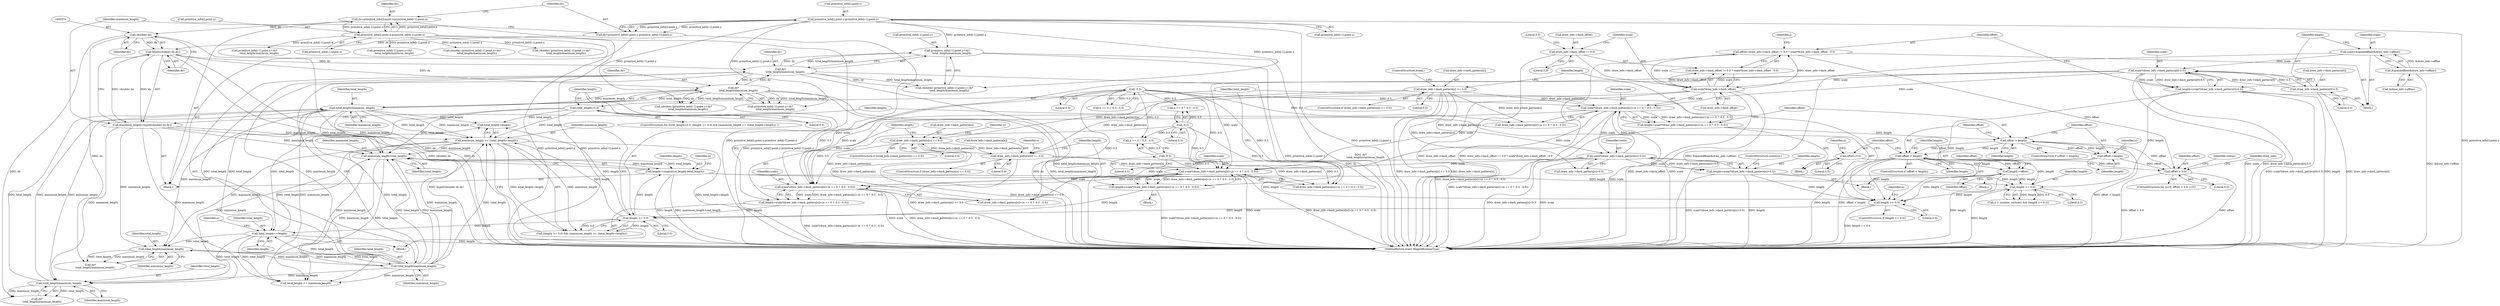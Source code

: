 digraph "0_ImageMagick_726812fa2fa7ce16bcf58f6e115f65427a1c0950_0@pointer" {
"1000553" [label="(Call,primitive_info[i-1].point.y+dy*\n            total_length/maximum_length)"];
"1000353" [label="(Call,primitive_info[i].point.y-primitive_info[i-1].point.y)"];
"1000563" [label="(Call,dy*\n            total_length/maximum_length)"];
"1000372" [label="(Call,hypot((double) dx,dy))"];
"1000373" [label="(Call,(double) dx)"];
"1000332" [label="(Call,dx=primitive_info[i].point.x-primitive_info[i-1].point.x)"];
"1000334" [label="(Call,primitive_info[i].point.x-primitive_info[i-1].point.x)"];
"1000351" [label="(Call,dy=primitive_info[i].point.y-primitive_info[i-1].point.y)"];
"1000488" [label="(Call,dy*\n            total_length/maximum_length)"];
"1000490" [label="(Call,total_length/maximum_length)"];
"1000465" [label="(Call,total_length/maximum_length)"];
"1000426" [label="(Call,total_length+=length)"];
"1000417" [label="(Call,length >= 0.0)"];
"1000378" [label="(Call,length == 0.0)"];
"1000297" [label="(Call,length-=offset)"];
"1000293" [label="(Call,offset < length)"];
"1000271" [label="(Call,offset > length)"];
"1000237" [label="(Call,offset > 0.0)"];
"1000216" [label="(Call,offset=draw_info->dash_offset != 0.0 ? scale*draw_info->dash_offset : 0.0)"];
"1000224" [label="(Call,scale*draw_info->dash_offset)"];
"1000207" [label="(Call,scale*(draw_info->dash_pattern[0]-0.5))"];
"1000198" [label="(Call,scale=ExpandAffine(&draw_info->affine))"];
"1000200" [label="(Call,ExpandAffine(&draw_info->affine))"];
"1000209" [label="(Call,draw_info->dash_pattern[0]-0.5)"];
"1000219" [label="(Call,draw_info->dash_offset != 0.0)"];
"1000304" [label="(Call,offset=0.0)"];
"1000275" [label="(Call,offset-=length)"];
"1000253" [label="(Call,length=scale*(draw_info->dash_pattern[n]+(n == 0 ? -0.5 : 0.5)))"];
"1000255" [label="(Call,scale*(draw_info->dash_pattern[n]+(n == 0 ? -0.5 : 0.5)))"];
"1000282" [label="(Call,scale*(draw_info->dash_pattern[n]+0.5))"];
"1000245" [label="(Call,draw_info->dash_pattern[n] <= 0.0)"];
"1000267" [label="(Call,-0.5)"];
"1000280" [label="(Call,length=scale*(draw_info->dash_pattern[n]+0.5))"];
"1000326" [label="(Call,length >= 0.0)"];
"1000630" [label="(Call,length-=(maximum_length-total_length))"];
"1000632" [label="(Call,maximum_length-total_length)"];
"1000565" [label="(Call,total_length/maximum_length)"];
"1000540" [label="(Call,total_length/maximum_length)"];
"1000420" [label="(Call,maximum_length >= (total_length+length))"];
"1000370" [label="(Call,maximum_length=hypot((double) dx,dy))"];
"1000413" [label="(Call,total_length=0.0)"];
"1000205" [label="(Call,length=scale*(draw_info->dash_pattern[0]-0.5))"];
"1000395" [label="(Call,length=scale*(draw_info->dash_pattern[n]+(n == 0 ? -0.5 : 0.5)))"];
"1000397" [label="(Call,scale*(draw_info->dash_pattern[n]+(n == 0 ? -0.5 : 0.5)))"];
"1000615" [label="(Call,scale*(draw_info->dash_pattern[n]+(n == 0 ? -0.5 : 0.5)))"];
"1000603" [label="(Call,draw_info->dash_pattern[n] == 0.0)"];
"1000385" [label="(Call,draw_info->dash_pattern[n] == 0.0)"];
"1000627" [label="(Call,-0.5)"];
"1000409" [label="(Call,-0.5)"];
"1000613" [label="(Call,length=scale*(draw_info->dash_pattern[n]+(n == 0 ? -0.5 : 0.5)))"];
"1000224" [label="(Call,scale*draw_info->dash_offset)"];
"1000283" [label="(Identifier,scale)"];
"1000465" [label="(Call,total_length/maximum_length)"];
"1000660" [label="(Call,total_length <= maximum_length)"];
"1000385" [label="(Call,draw_info->dash_pattern[n] == 0.0)"];
"1000226" [label="(Call,draw_info->dash_offset)"];
"1000275" [label="(Call,offset-=length)"];
"1000491" [label="(Identifier,total_length)"];
"1000279" [label="(Identifier,n)"];
"1000277" [label="(Identifier,length)"];
"1000420" [label="(Call,maximum_length >= (total_length+length))"];
"1000463" [label="(Call,dx*\n            total_length/maximum_length)"];
"1000252" [label="(ControlStructure,break;)"];
"1000416" [label="(Call,(length >= 0.0) && (maximum_length >= (total_length+length)))"];
"1000623" [label="(Call,n == 0 ? -0.5 : 0.5)"];
"1000492" [label="(Identifier,maximum_length)"];
"1000399" [label="(Call,draw_info->dash_pattern[n]+(n == 0 ? -0.5 : 0.5))"];
"1000386" [label="(Call,draw_info->dash_pattern[n])"];
"1000257" [label="(Call,draw_info->dash_pattern[n]+(n == 0 ? -0.5 : 0.5))"];
"1000335" [label="(Call,primitive_info[i].point.x)"];
"1000567" [label="(Identifier,maximum_length)"];
"1000630" [label="(Call,length-=(maximum_length-total_length))"];
"1000604" [label="(Call,draw_info->dash_pattern[n])"];
"1000417" [label="(Call,length >= 0.0)"];
"1000272" [label="(Identifier,offset)"];
"1000609" [label="(Literal,0.0)"];
"1000615" [label="(Call,scale*(draw_info->dash_pattern[n]+(n == 0 ? -0.5 : 0.5)))"];
"1000201" [label="(Call,&draw_info->affine)"];
"1000428" [label="(Identifier,length)"];
"1000375" [label="(Identifier,dx)"];
"1000233" [label="(ControlStructure,for (n=0; offset > 0.0; j=0))"];
"1000301" [label="(Identifier,offset)"];
"1000405" [label="(Call,n == 0 ? -0.5 : 0.5)"];
"1000432" [label="(Identifier,n)"];
"1000332" [label="(Call,dx=primitive_info[i].point.x-primitive_info[i-1].point.x)"];
"1000553" [label="(Call,primitive_info[i-1].point.y+dy*\n            total_length/maximum_length)"];
"1000371" [label="(Identifier,maximum_length)"];
"1000298" [label="(Identifier,length)"];
"1000297" [label="(Call,length-=offset)"];
"1000268" [label="(Literal,0.5)"];
"1000225" [label="(Identifier,scale)"];
"1000308" [label="(Identifier,n)"];
"1000426" [label="(Call,total_length+=length)"];
"1000246" [label="(Call,draw_info->dash_pattern[n])"];
"1000322" [label="(Call,(i < number_vertices) && (length >= 0.0))"];
"1000270" [label="(ControlStructure,if (offset > length))"];
"1000628" [label="(Literal,0.5)"];
"1000199" [label="(Identifier,scale)"];
"1000209" [label="(Call,draw_info->dash_pattern[0]-0.5)"];
"1000361" [label="(Call,primitive_info[i-1].point.y)"];
"1000526" [label="(Call,(double) (primitive_info[i-1].point.x+dx*\n            total_length/maximum_length))"];
"1000299" [label="(Identifier,offset)"];
"1000564" [label="(Identifier,dy)"];
"1000541" [label="(Identifier,total_length)"];
"1000542" [label="(Identifier,maximum_length)"];
"1000253" [label="(Call,length=scale*(draw_info->dash_pattern[n]+(n == 0 ? -0.5 : 0.5)))"];
"1000565" [label="(Call,total_length/maximum_length)"];
"1000632" [label="(Call,maximum_length-total_length)"];
"1000381" [label="(Block,)"];
"1000333" [label="(Identifier,dx)"];
"1000198" [label="(Call,scale=ExpandAffine(&draw_info->affine))"];
"1000105" [label="(Block,)"];
"1000418" [label="(Identifier,length)"];
"1000217" [label="(Identifier,offset)"];
"1000327" [label="(Identifier,length)"];
"1000554" [label="(Call,primitive_info[i-1].point.y)"];
"1000419" [label="(Literal,0.0)"];
"1000415" [label="(Literal,0.0)"];
"1000410" [label="(Literal,0.5)"];
"1000229" [label="(Literal,0.0)"];
"1000376" [label="(Identifier,dy)"];
"1000384" [label="(ControlStructure,if (draw_info->dash_pattern[n] == 0.0))"];
"1000306" [label="(Literal,0.0)"];
"1000352" [label="(Identifier,dy)"];
"1000326" [label="(Call,length >= 0.0)"];
"1000245" [label="(Call,draw_info->dash_pattern[n] <= 0.0)"];
"1000282" [label="(Call,scale*(draw_info->dash_pattern[n]+0.5))"];
"1000284" [label="(Call,draw_info->dash_pattern[n]+0.5)"];
"1000412" [label="(ControlStructure,for (total_length=0.0; (length >= 0.0) && (maximum_length >= (total_length+length)); ))"];
"1000396" [label="(Identifier,length)"];
"1000334" [label="(Call,primitive_info[i].point.x-primitive_info[i-1].point.x)"];
"1000305" [label="(Identifier,offset)"];
"1000216" [label="(Call,offset=draw_info->dash_offset != 0.0 ? scale*draw_info->dash_offset : 0.0)"];
"1000427" [label="(Identifier,total_length)"];
"1000393" [label="(Identifier,n)"];
"1000634" [label="(Identifier,total_length)"];
"1000451" [label="(Call,(double) (primitive_info[i-1].point.x+dx*\n            total_length/maximum_length))"];
"1000540" [label="(Call,total_length/maximum_length)"];
"1000379" [label="(Identifier,length)"];
"1000263" [label="(Call,n == 0 ? -0.5 : 0.5)"];
"1000761" [label="(MethodReturn,static MagickBooleanType)"];
"1000267" [label="(Call,-0.5)"];
"1000613" [label="(Call,length=scale*(draw_info->dash_pattern[n]+(n == 0 ? -0.5 : 0.5)))"];
"1000409" [label="(Call,-0.5)"];
"1000254" [label="(Identifier,length)"];
"1000488" [label="(Call,dy*\n            total_length/maximum_length)"];
"1000476" [label="(Call,(double) (primitive_info[i-1].point.y+dy*\n            total_length/maximum_length))"];
"1000291" [label="(ControlStructure,continue;)"];
"1000200" [label="(Call,ExpandAffine(&draw_info->affine))"];
"1000627" [label="(Call,-0.5)"];
"1000383" [label="(Identifier,n)"];
"1000342" [label="(Call,primitive_info[i-1].point.x)"];
"1000380" [label="(Literal,0.0)"];
"1000638" [label="(Identifier,n)"];
"1000292" [label="(ControlStructure,if (offset < length))"];
"1000377" [label="(ControlStructure,if (length == 0.0))"];
"1000489" [label="(Identifier,dy)"];
"1000248" [label="(Identifier,draw_info)"];
"1000244" [label="(ControlStructure,if (draw_info->dash_pattern[n] <= 0.0))"];
"1000478" [label="(Call,primitive_info[i-1].point.y+dy*\n            total_length/maximum_length)"];
"1000614" [label="(Identifier,length)"];
"1000351" [label="(Call,dy=primitive_info[i].point.y-primitive_info[i-1].point.y)"];
"1000490" [label="(Call,total_length/maximum_length)"];
"1000271" [label="(Call,offset > length)"];
"1000238" [label="(Identifier,offset)"];
"1000538" [label="(Call,dx*\n            total_length/maximum_length)"];
"1000293" [label="(Call,offset < length)"];
"1000223" [label="(Literal,0.0)"];
"1000304" [label="(Call,offset=0.0)"];
"1000633" [label="(Identifier,maximum_length)"];
"1000617" [label="(Call,draw_info->dash_pattern[n]+(n == 0 ? -0.5 : 0.5))"];
"1000467" [label="(Identifier,maximum_length)"];
"1000563" [label="(Call,dy*\n            total_length/maximum_length)"];
"1000602" [label="(ControlStructure,if (draw_info->dash_pattern[n] == 0.0))"];
"1000276" [label="(Identifier,offset)"];
"1000207" [label="(Call,scale*(draw_info->dash_pattern[0]-0.5))"];
"1000391" [label="(Literal,0.0)"];
"1000414" [label="(Identifier,total_length)"];
"1000603" [label="(Call,draw_info->dash_pattern[n] == 0.0)"];
"1000255" [label="(Call,scale*(draw_info->dash_pattern[n]+(n == 0 ? -0.5 : 0.5)))"];
"1000294" [label="(Identifier,offset)"];
"1000378" [label="(Call,length == 0.0)"];
"1000239" [label="(Literal,0.0)"];
"1000280" [label="(Call,length=scale*(draw_info->dash_pattern[n]+0.5))"];
"1000372" [label="(Call,hypot((double) dx,dy))"];
"1000220" [label="(Call,draw_info->dash_offset)"];
"1000218" [label="(Call,draw_info->dash_offset != 0.0 ? scale*draw_info->dash_offset : 0.0)"];
"1000210" [label="(Call,draw_info->dash_pattern[0])"];
"1000295" [label="(Identifier,length)"];
"1000296" [label="(Block,)"];
"1000354" [label="(Call,primitive_info[i].point.y)"];
"1000251" [label="(Literal,0.0)"];
"1000453" [label="(Call,primitive_info[i-1].point.x+dx*\n            total_length/maximum_length)"];
"1000219" [label="(Call,draw_info->dash_offset != 0.0)"];
"1000256" [label="(Identifier,scale)"];
"1000395" [label="(Call,length=scale*(draw_info->dash_pattern[n]+(n == 0 ? -0.5 : 0.5)))"];
"1000397" [label="(Call,scale*(draw_info->dash_pattern[n]+(n == 0 ? -0.5 : 0.5)))"];
"1000281" [label="(Identifier,length)"];
"1000205" [label="(Call,length=scale*(draw_info->dash_pattern[0]-0.5))"];
"1000566" [label="(Identifier,total_length)"];
"1000328" [label="(Literal,0.0)"];
"1000466" [label="(Identifier,total_length)"];
"1000611" [label="(Identifier,n)"];
"1000370" [label="(Call,maximum_length=hypot((double) dx,dy))"];
"1000413" [label="(Call,total_length=0.0)"];
"1000273" [label="(Identifier,length)"];
"1000528" [label="(Call,primitive_info[i-1].point.x+dx*\n            total_length/maximum_length)"];
"1000616" [label="(Identifier,scale)"];
"1000425" [label="(Block,)"];
"1000231" [label="(Identifier,j)"];
"1000373" [label="(Call,(double) dx)"];
"1000215" [label="(Literal,0.5)"];
"1000237" [label="(Call,offset > 0.0)"];
"1000206" [label="(Identifier,length)"];
"1000331" [label="(Block,)"];
"1000551" [label="(Call,(double) (primitive_info[i-1].point.y+dy*\n            total_length/maximum_length))"];
"1000243" [label="(Block,)"];
"1000631" [label="(Identifier,length)"];
"1000421" [label="(Identifier,maximum_length)"];
"1000398" [label="(Identifier,scale)"];
"1000422" [label="(Call,total_length+length)"];
"1000208" [label="(Identifier,scale)"];
"1000353" [label="(Call,primitive_info[i].point.y-primitive_info[i-1].point.y)"];
"1000274" [label="(Block,)"];
"1000310" [label="(Identifier,status)"];
"1000553" -> "1000551"  [label="AST: "];
"1000553" -> "1000563"  [label="CFG: "];
"1000554" -> "1000553"  [label="AST: "];
"1000563" -> "1000553"  [label="AST: "];
"1000551" -> "1000553"  [label="CFG: "];
"1000553" -> "1000761"  [label="DDG: dy*\n            total_length/maximum_length"];
"1000553" -> "1000761"  [label="DDG: primitive_info[i-1].point.y"];
"1000353" -> "1000553"  [label="DDG: primitive_info[i-1].point.y"];
"1000563" -> "1000553"  [label="DDG: dy"];
"1000563" -> "1000553"  [label="DDG: total_length/maximum_length"];
"1000353" -> "1000351"  [label="AST: "];
"1000353" -> "1000361"  [label="CFG: "];
"1000354" -> "1000353"  [label="AST: "];
"1000361" -> "1000353"  [label="AST: "];
"1000351" -> "1000353"  [label="CFG: "];
"1000353" -> "1000761"  [label="DDG: primitive_info[i-1].point.y"];
"1000353" -> "1000761"  [label="DDG: primitive_info[i].point.y"];
"1000353" -> "1000351"  [label="DDG: primitive_info[i].point.y"];
"1000353" -> "1000351"  [label="DDG: primitive_info[i-1].point.y"];
"1000353" -> "1000476"  [label="DDG: primitive_info[i-1].point.y"];
"1000353" -> "1000478"  [label="DDG: primitive_info[i-1].point.y"];
"1000353" -> "1000551"  [label="DDG: primitive_info[i-1].point.y"];
"1000563" -> "1000565"  [label="CFG: "];
"1000564" -> "1000563"  [label="AST: "];
"1000565" -> "1000563"  [label="AST: "];
"1000563" -> "1000761"  [label="DDG: total_length/maximum_length"];
"1000563" -> "1000761"  [label="DDG: dy"];
"1000563" -> "1000488"  [label="DDG: dy"];
"1000563" -> "1000551"  [label="DDG: dy"];
"1000563" -> "1000551"  [label="DDG: total_length/maximum_length"];
"1000372" -> "1000563"  [label="DDG: dy"];
"1000488" -> "1000563"  [label="DDG: dy"];
"1000565" -> "1000563"  [label="DDG: total_length"];
"1000565" -> "1000563"  [label="DDG: maximum_length"];
"1000372" -> "1000370"  [label="AST: "];
"1000372" -> "1000376"  [label="CFG: "];
"1000373" -> "1000372"  [label="AST: "];
"1000376" -> "1000372"  [label="AST: "];
"1000370" -> "1000372"  [label="CFG: "];
"1000372" -> "1000761"  [label="DDG: dy"];
"1000372" -> "1000761"  [label="DDG: (double) dx"];
"1000372" -> "1000370"  [label="DDG: (double) dx"];
"1000372" -> "1000370"  [label="DDG: dy"];
"1000373" -> "1000372"  [label="DDG: dx"];
"1000351" -> "1000372"  [label="DDG: dy"];
"1000372" -> "1000488"  [label="DDG: dy"];
"1000373" -> "1000375"  [label="CFG: "];
"1000374" -> "1000373"  [label="AST: "];
"1000375" -> "1000373"  [label="AST: "];
"1000376" -> "1000373"  [label="CFG: "];
"1000373" -> "1000761"  [label="DDG: dx"];
"1000332" -> "1000373"  [label="DDG: dx"];
"1000373" -> "1000463"  [label="DDG: dx"];
"1000373" -> "1000538"  [label="DDG: dx"];
"1000332" -> "1000331"  [label="AST: "];
"1000332" -> "1000334"  [label="CFG: "];
"1000333" -> "1000332"  [label="AST: "];
"1000334" -> "1000332"  [label="AST: "];
"1000352" -> "1000332"  [label="CFG: "];
"1000332" -> "1000761"  [label="DDG: primitive_info[i].point.x-primitive_info[i-1].point.x"];
"1000334" -> "1000332"  [label="DDG: primitive_info[i].point.x"];
"1000334" -> "1000332"  [label="DDG: primitive_info[i-1].point.x"];
"1000334" -> "1000342"  [label="CFG: "];
"1000335" -> "1000334"  [label="AST: "];
"1000342" -> "1000334"  [label="AST: "];
"1000334" -> "1000761"  [label="DDG: primitive_info[i-1].point.x"];
"1000334" -> "1000761"  [label="DDG: primitive_info[i].point.x"];
"1000334" -> "1000451"  [label="DDG: primitive_info[i-1].point.x"];
"1000334" -> "1000453"  [label="DDG: primitive_info[i-1].point.x"];
"1000334" -> "1000526"  [label="DDG: primitive_info[i-1].point.x"];
"1000334" -> "1000528"  [label="DDG: primitive_info[i-1].point.x"];
"1000351" -> "1000331"  [label="AST: "];
"1000352" -> "1000351"  [label="AST: "];
"1000371" -> "1000351"  [label="CFG: "];
"1000351" -> "1000761"  [label="DDG: primitive_info[i].point.y-primitive_info[i-1].point.y"];
"1000488" -> "1000478"  [label="AST: "];
"1000488" -> "1000490"  [label="CFG: "];
"1000489" -> "1000488"  [label="AST: "];
"1000490" -> "1000488"  [label="AST: "];
"1000478" -> "1000488"  [label="CFG: "];
"1000488" -> "1000761"  [label="DDG: dy"];
"1000488" -> "1000761"  [label="DDG: total_length/maximum_length"];
"1000488" -> "1000476"  [label="DDG: dy"];
"1000488" -> "1000476"  [label="DDG: total_length/maximum_length"];
"1000488" -> "1000478"  [label="DDG: dy"];
"1000488" -> "1000478"  [label="DDG: total_length/maximum_length"];
"1000490" -> "1000488"  [label="DDG: total_length"];
"1000490" -> "1000488"  [label="DDG: maximum_length"];
"1000490" -> "1000492"  [label="CFG: "];
"1000491" -> "1000490"  [label="AST: "];
"1000492" -> "1000490"  [label="AST: "];
"1000490" -> "1000420"  [label="DDG: maximum_length"];
"1000490" -> "1000420"  [label="DDG: total_length"];
"1000490" -> "1000422"  [label="DDG: total_length"];
"1000490" -> "1000426"  [label="DDG: total_length"];
"1000490" -> "1000465"  [label="DDG: maximum_length"];
"1000465" -> "1000490"  [label="DDG: total_length"];
"1000465" -> "1000490"  [label="DDG: maximum_length"];
"1000490" -> "1000540"  [label="DDG: maximum_length"];
"1000490" -> "1000632"  [label="DDG: maximum_length"];
"1000490" -> "1000632"  [label="DDG: total_length"];
"1000490" -> "1000660"  [label="DDG: maximum_length"];
"1000465" -> "1000463"  [label="AST: "];
"1000465" -> "1000467"  [label="CFG: "];
"1000466" -> "1000465"  [label="AST: "];
"1000467" -> "1000465"  [label="AST: "];
"1000463" -> "1000465"  [label="CFG: "];
"1000465" -> "1000463"  [label="DDG: total_length"];
"1000465" -> "1000463"  [label="DDG: maximum_length"];
"1000426" -> "1000465"  [label="DDG: total_length"];
"1000565" -> "1000465"  [label="DDG: maximum_length"];
"1000420" -> "1000465"  [label="DDG: maximum_length"];
"1000370" -> "1000465"  [label="DDG: maximum_length"];
"1000426" -> "1000425"  [label="AST: "];
"1000426" -> "1000428"  [label="CFG: "];
"1000427" -> "1000426"  [label="AST: "];
"1000428" -> "1000426"  [label="AST: "];
"1000432" -> "1000426"  [label="CFG: "];
"1000426" -> "1000761"  [label="DDG: length"];
"1000417" -> "1000426"  [label="DDG: length"];
"1000565" -> "1000426"  [label="DDG: total_length"];
"1000413" -> "1000426"  [label="DDG: total_length"];
"1000426" -> "1000540"  [label="DDG: total_length"];
"1000426" -> "1000632"  [label="DDG: total_length"];
"1000426" -> "1000660"  [label="DDG: total_length"];
"1000417" -> "1000416"  [label="AST: "];
"1000417" -> "1000419"  [label="CFG: "];
"1000418" -> "1000417"  [label="AST: "];
"1000419" -> "1000417"  [label="AST: "];
"1000421" -> "1000417"  [label="CFG: "];
"1000416" -> "1000417"  [label="CFG: "];
"1000417" -> "1000416"  [label="DDG: length"];
"1000417" -> "1000416"  [label="DDG: 0.0"];
"1000378" -> "1000417"  [label="DDG: length"];
"1000395" -> "1000417"  [label="DDG: length"];
"1000613" -> "1000417"  [label="DDG: length"];
"1000417" -> "1000420"  [label="DDG: length"];
"1000417" -> "1000422"  [label="DDG: length"];
"1000417" -> "1000630"  [label="DDG: length"];
"1000378" -> "1000377"  [label="AST: "];
"1000378" -> "1000380"  [label="CFG: "];
"1000379" -> "1000378"  [label="AST: "];
"1000380" -> "1000378"  [label="AST: "];
"1000383" -> "1000378"  [label="CFG: "];
"1000414" -> "1000378"  [label="CFG: "];
"1000378" -> "1000761"  [label="DDG: length == 0.0"];
"1000297" -> "1000378"  [label="DDG: length"];
"1000293" -> "1000378"  [label="DDG: length"];
"1000280" -> "1000378"  [label="DDG: length"];
"1000326" -> "1000378"  [label="DDG: length"];
"1000630" -> "1000378"  [label="DDG: length"];
"1000205" -> "1000378"  [label="DDG: length"];
"1000297" -> "1000296"  [label="AST: "];
"1000297" -> "1000299"  [label="CFG: "];
"1000298" -> "1000297"  [label="AST: "];
"1000299" -> "1000297"  [label="AST: "];
"1000301" -> "1000297"  [label="CFG: "];
"1000297" -> "1000761"  [label="DDG: length"];
"1000293" -> "1000297"  [label="DDG: offset"];
"1000293" -> "1000297"  [label="DDG: length"];
"1000297" -> "1000326"  [label="DDG: length"];
"1000293" -> "1000292"  [label="AST: "];
"1000293" -> "1000295"  [label="CFG: "];
"1000294" -> "1000293"  [label="AST: "];
"1000295" -> "1000293"  [label="AST: "];
"1000298" -> "1000293"  [label="CFG: "];
"1000305" -> "1000293"  [label="CFG: "];
"1000293" -> "1000761"  [label="DDG: offset < length"];
"1000293" -> "1000761"  [label="DDG: length"];
"1000271" -> "1000293"  [label="DDG: offset"];
"1000271" -> "1000293"  [label="DDG: length"];
"1000293" -> "1000326"  [label="DDG: length"];
"1000271" -> "1000270"  [label="AST: "];
"1000271" -> "1000273"  [label="CFG: "];
"1000272" -> "1000271"  [label="AST: "];
"1000273" -> "1000271"  [label="AST: "];
"1000276" -> "1000271"  [label="CFG: "];
"1000294" -> "1000271"  [label="CFG: "];
"1000271" -> "1000761"  [label="DDG: offset > length"];
"1000237" -> "1000271"  [label="DDG: offset"];
"1000253" -> "1000271"  [label="DDG: length"];
"1000271" -> "1000275"  [label="DDG: length"];
"1000271" -> "1000275"  [label="DDG: offset"];
"1000237" -> "1000233"  [label="AST: "];
"1000237" -> "1000239"  [label="CFG: "];
"1000238" -> "1000237"  [label="AST: "];
"1000239" -> "1000237"  [label="AST: "];
"1000248" -> "1000237"  [label="CFG: "];
"1000310" -> "1000237"  [label="CFG: "];
"1000237" -> "1000761"  [label="DDG: offset > 0.0"];
"1000237" -> "1000761"  [label="DDG: offset"];
"1000216" -> "1000237"  [label="DDG: offset"];
"1000304" -> "1000237"  [label="DDG: offset"];
"1000275" -> "1000237"  [label="DDG: offset"];
"1000216" -> "1000105"  [label="AST: "];
"1000216" -> "1000218"  [label="CFG: "];
"1000217" -> "1000216"  [label="AST: "];
"1000218" -> "1000216"  [label="AST: "];
"1000231" -> "1000216"  [label="CFG: "];
"1000216" -> "1000761"  [label="DDG: draw_info->dash_offset != 0.0 ? scale*draw_info->dash_offset : 0.0"];
"1000224" -> "1000216"  [label="DDG: scale"];
"1000224" -> "1000216"  [label="DDG: draw_info->dash_offset"];
"1000224" -> "1000218"  [label="AST: "];
"1000224" -> "1000226"  [label="CFG: "];
"1000225" -> "1000224"  [label="AST: "];
"1000226" -> "1000224"  [label="AST: "];
"1000218" -> "1000224"  [label="CFG: "];
"1000224" -> "1000761"  [label="DDG: scale"];
"1000224" -> "1000761"  [label="DDG: draw_info->dash_offset"];
"1000224" -> "1000218"  [label="DDG: scale"];
"1000224" -> "1000218"  [label="DDG: draw_info->dash_offset"];
"1000207" -> "1000224"  [label="DDG: scale"];
"1000219" -> "1000224"  [label="DDG: draw_info->dash_offset"];
"1000224" -> "1000255"  [label="DDG: scale"];
"1000224" -> "1000397"  [label="DDG: scale"];
"1000224" -> "1000615"  [label="DDG: scale"];
"1000207" -> "1000205"  [label="AST: "];
"1000207" -> "1000209"  [label="CFG: "];
"1000208" -> "1000207"  [label="AST: "];
"1000209" -> "1000207"  [label="AST: "];
"1000205" -> "1000207"  [label="CFG: "];
"1000207" -> "1000761"  [label="DDG: draw_info->dash_pattern[0]-0.5"];
"1000207" -> "1000761"  [label="DDG: scale"];
"1000207" -> "1000205"  [label="DDG: scale"];
"1000207" -> "1000205"  [label="DDG: draw_info->dash_pattern[0]-0.5"];
"1000198" -> "1000207"  [label="DDG: scale"];
"1000209" -> "1000207"  [label="DDG: draw_info->dash_pattern[0]"];
"1000209" -> "1000207"  [label="DDG: 0.5"];
"1000207" -> "1000255"  [label="DDG: scale"];
"1000207" -> "1000397"  [label="DDG: scale"];
"1000207" -> "1000615"  [label="DDG: scale"];
"1000198" -> "1000105"  [label="AST: "];
"1000198" -> "1000200"  [label="CFG: "];
"1000199" -> "1000198"  [label="AST: "];
"1000200" -> "1000198"  [label="AST: "];
"1000206" -> "1000198"  [label="CFG: "];
"1000198" -> "1000761"  [label="DDG: ExpandAffine(&draw_info->affine)"];
"1000200" -> "1000198"  [label="DDG: &draw_info->affine"];
"1000200" -> "1000201"  [label="CFG: "];
"1000201" -> "1000200"  [label="AST: "];
"1000200" -> "1000761"  [label="DDG: &draw_info->affine"];
"1000209" -> "1000215"  [label="CFG: "];
"1000210" -> "1000209"  [label="AST: "];
"1000215" -> "1000209"  [label="AST: "];
"1000209" -> "1000761"  [label="DDG: draw_info->dash_pattern[0]"];
"1000219" -> "1000218"  [label="AST: "];
"1000219" -> "1000223"  [label="CFG: "];
"1000220" -> "1000219"  [label="AST: "];
"1000223" -> "1000219"  [label="AST: "];
"1000225" -> "1000219"  [label="CFG: "];
"1000229" -> "1000219"  [label="CFG: "];
"1000219" -> "1000761"  [label="DDG: draw_info->dash_offset"];
"1000304" -> "1000243"  [label="AST: "];
"1000304" -> "1000306"  [label="CFG: "];
"1000305" -> "1000304"  [label="AST: "];
"1000306" -> "1000304"  [label="AST: "];
"1000308" -> "1000304"  [label="CFG: "];
"1000275" -> "1000274"  [label="AST: "];
"1000275" -> "1000277"  [label="CFG: "];
"1000276" -> "1000275"  [label="AST: "];
"1000277" -> "1000275"  [label="AST: "];
"1000279" -> "1000275"  [label="CFG: "];
"1000253" -> "1000243"  [label="AST: "];
"1000253" -> "1000255"  [label="CFG: "];
"1000254" -> "1000253"  [label="AST: "];
"1000255" -> "1000253"  [label="AST: "];
"1000272" -> "1000253"  [label="CFG: "];
"1000253" -> "1000761"  [label="DDG: scale*(draw_info->dash_pattern[n]+(n == 0 ? -0.5 : 0.5))"];
"1000255" -> "1000253"  [label="DDG: scale"];
"1000255" -> "1000253"  [label="DDG: draw_info->dash_pattern[n]+(n == 0 ? -0.5 : 0.5)"];
"1000255" -> "1000257"  [label="CFG: "];
"1000256" -> "1000255"  [label="AST: "];
"1000257" -> "1000255"  [label="AST: "];
"1000255" -> "1000761"  [label="DDG: draw_info->dash_pattern[n]+(n == 0 ? -0.5 : 0.5)"];
"1000255" -> "1000761"  [label="DDG: scale"];
"1000282" -> "1000255"  [label="DDG: scale"];
"1000245" -> "1000255"  [label="DDG: draw_info->dash_pattern[n]"];
"1000267" -> "1000255"  [label="DDG: 0.5"];
"1000255" -> "1000282"  [label="DDG: scale"];
"1000255" -> "1000397"  [label="DDG: scale"];
"1000255" -> "1000615"  [label="DDG: scale"];
"1000282" -> "1000280"  [label="AST: "];
"1000282" -> "1000284"  [label="CFG: "];
"1000283" -> "1000282"  [label="AST: "];
"1000284" -> "1000282"  [label="AST: "];
"1000280" -> "1000282"  [label="CFG: "];
"1000282" -> "1000761"  [label="DDG: draw_info->dash_pattern[n]+0.5"];
"1000282" -> "1000761"  [label="DDG: scale"];
"1000282" -> "1000280"  [label="DDG: scale"];
"1000282" -> "1000280"  [label="DDG: draw_info->dash_pattern[n]+0.5"];
"1000245" -> "1000282"  [label="DDG: draw_info->dash_pattern[n]"];
"1000282" -> "1000397"  [label="DDG: scale"];
"1000282" -> "1000615"  [label="DDG: scale"];
"1000245" -> "1000244"  [label="AST: "];
"1000245" -> "1000251"  [label="CFG: "];
"1000246" -> "1000245"  [label="AST: "];
"1000251" -> "1000245"  [label="AST: "];
"1000252" -> "1000245"  [label="CFG: "];
"1000254" -> "1000245"  [label="CFG: "];
"1000245" -> "1000761"  [label="DDG: draw_info->dash_pattern[n] <= 0.0"];
"1000245" -> "1000761"  [label="DDG: draw_info->dash_pattern[n]"];
"1000245" -> "1000257"  [label="DDG: draw_info->dash_pattern[n]"];
"1000245" -> "1000284"  [label="DDG: draw_info->dash_pattern[n]"];
"1000245" -> "1000385"  [label="DDG: draw_info->dash_pattern[n]"];
"1000245" -> "1000603"  [label="DDG: draw_info->dash_pattern[n]"];
"1000267" -> "1000263"  [label="AST: "];
"1000267" -> "1000268"  [label="CFG: "];
"1000268" -> "1000267"  [label="AST: "];
"1000263" -> "1000267"  [label="CFG: "];
"1000267" -> "1000257"  [label="DDG: 0.5"];
"1000267" -> "1000263"  [label="DDG: 0.5"];
"1000267" -> "1000397"  [label="DDG: 0.5"];
"1000267" -> "1000399"  [label="DDG: 0.5"];
"1000267" -> "1000405"  [label="DDG: 0.5"];
"1000267" -> "1000615"  [label="DDG: 0.5"];
"1000267" -> "1000617"  [label="DDG: 0.5"];
"1000267" -> "1000623"  [label="DDG: 0.5"];
"1000280" -> "1000274"  [label="AST: "];
"1000281" -> "1000280"  [label="AST: "];
"1000291" -> "1000280"  [label="CFG: "];
"1000280" -> "1000761"  [label="DDG: scale*(draw_info->dash_pattern[n]+0.5)"];
"1000280" -> "1000761"  [label="DDG: length"];
"1000280" -> "1000326"  [label="DDG: length"];
"1000326" -> "1000322"  [label="AST: "];
"1000326" -> "1000328"  [label="CFG: "];
"1000327" -> "1000326"  [label="AST: "];
"1000328" -> "1000326"  [label="AST: "];
"1000322" -> "1000326"  [label="CFG: "];
"1000326" -> "1000761"  [label="DDG: length"];
"1000326" -> "1000322"  [label="DDG: length"];
"1000326" -> "1000322"  [label="DDG: 0.0"];
"1000630" -> "1000326"  [label="DDG: length"];
"1000205" -> "1000326"  [label="DDG: length"];
"1000630" -> "1000331"  [label="AST: "];
"1000630" -> "1000632"  [label="CFG: "];
"1000631" -> "1000630"  [label="AST: "];
"1000632" -> "1000630"  [label="AST: "];
"1000638" -> "1000630"  [label="CFG: "];
"1000630" -> "1000761"  [label="DDG: maximum_length-total_length"];
"1000630" -> "1000761"  [label="DDG: length"];
"1000632" -> "1000630"  [label="DDG: maximum_length"];
"1000632" -> "1000630"  [label="DDG: total_length"];
"1000632" -> "1000634"  [label="CFG: "];
"1000633" -> "1000632"  [label="AST: "];
"1000634" -> "1000632"  [label="AST: "];
"1000565" -> "1000632"  [label="DDG: maximum_length"];
"1000565" -> "1000632"  [label="DDG: total_length"];
"1000420" -> "1000632"  [label="DDG: maximum_length"];
"1000370" -> "1000632"  [label="DDG: maximum_length"];
"1000413" -> "1000632"  [label="DDG: total_length"];
"1000632" -> "1000660"  [label="DDG: total_length"];
"1000632" -> "1000660"  [label="DDG: maximum_length"];
"1000565" -> "1000567"  [label="CFG: "];
"1000566" -> "1000565"  [label="AST: "];
"1000567" -> "1000565"  [label="AST: "];
"1000565" -> "1000420"  [label="DDG: maximum_length"];
"1000565" -> "1000420"  [label="DDG: total_length"];
"1000565" -> "1000422"  [label="DDG: total_length"];
"1000565" -> "1000540"  [label="DDG: maximum_length"];
"1000540" -> "1000565"  [label="DDG: total_length"];
"1000540" -> "1000565"  [label="DDG: maximum_length"];
"1000565" -> "1000660"  [label="DDG: maximum_length"];
"1000540" -> "1000538"  [label="AST: "];
"1000540" -> "1000542"  [label="CFG: "];
"1000541" -> "1000540"  [label="AST: "];
"1000542" -> "1000540"  [label="AST: "];
"1000538" -> "1000540"  [label="CFG: "];
"1000540" -> "1000538"  [label="DDG: total_length"];
"1000540" -> "1000538"  [label="DDG: maximum_length"];
"1000420" -> "1000540"  [label="DDG: maximum_length"];
"1000370" -> "1000540"  [label="DDG: maximum_length"];
"1000420" -> "1000416"  [label="AST: "];
"1000420" -> "1000422"  [label="CFG: "];
"1000421" -> "1000420"  [label="AST: "];
"1000422" -> "1000420"  [label="AST: "];
"1000416" -> "1000420"  [label="CFG: "];
"1000420" -> "1000761"  [label="DDG: total_length+length"];
"1000420" -> "1000416"  [label="DDG: maximum_length"];
"1000420" -> "1000416"  [label="DDG: total_length+length"];
"1000370" -> "1000420"  [label="DDG: maximum_length"];
"1000413" -> "1000420"  [label="DDG: total_length"];
"1000420" -> "1000660"  [label="DDG: maximum_length"];
"1000370" -> "1000331"  [label="AST: "];
"1000371" -> "1000370"  [label="AST: "];
"1000379" -> "1000370"  [label="CFG: "];
"1000370" -> "1000761"  [label="DDG: hypot((double) dx,dy)"];
"1000370" -> "1000660"  [label="DDG: maximum_length"];
"1000413" -> "1000412"  [label="AST: "];
"1000413" -> "1000415"  [label="CFG: "];
"1000414" -> "1000413"  [label="AST: "];
"1000415" -> "1000413"  [label="AST: "];
"1000418" -> "1000413"  [label="CFG: "];
"1000413" -> "1000422"  [label="DDG: total_length"];
"1000205" -> "1000105"  [label="AST: "];
"1000206" -> "1000205"  [label="AST: "];
"1000217" -> "1000205"  [label="CFG: "];
"1000205" -> "1000761"  [label="DDG: length"];
"1000205" -> "1000761"  [label="DDG: scale*(draw_info->dash_pattern[0]-0.5)"];
"1000395" -> "1000381"  [label="AST: "];
"1000395" -> "1000397"  [label="CFG: "];
"1000396" -> "1000395"  [label="AST: "];
"1000397" -> "1000395"  [label="AST: "];
"1000414" -> "1000395"  [label="CFG: "];
"1000395" -> "1000761"  [label="DDG: scale*(draw_info->dash_pattern[n]+(n == 0 ? -0.5 : 0.5))"];
"1000397" -> "1000395"  [label="DDG: scale"];
"1000397" -> "1000395"  [label="DDG: draw_info->dash_pattern[n]+(n == 0 ? -0.5 : 0.5)"];
"1000397" -> "1000399"  [label="CFG: "];
"1000398" -> "1000397"  [label="AST: "];
"1000399" -> "1000397"  [label="AST: "];
"1000397" -> "1000761"  [label="DDG: scale"];
"1000397" -> "1000761"  [label="DDG: draw_info->dash_pattern[n]+(n == 0 ? -0.5 : 0.5)"];
"1000615" -> "1000397"  [label="DDG: scale"];
"1000385" -> "1000397"  [label="DDG: draw_info->dash_pattern[n]"];
"1000409" -> "1000397"  [label="DDG: 0.5"];
"1000627" -> "1000397"  [label="DDG: 0.5"];
"1000397" -> "1000615"  [label="DDG: scale"];
"1000615" -> "1000613"  [label="AST: "];
"1000615" -> "1000617"  [label="CFG: "];
"1000616" -> "1000615"  [label="AST: "];
"1000617" -> "1000615"  [label="AST: "];
"1000613" -> "1000615"  [label="CFG: "];
"1000615" -> "1000761"  [label="DDG: draw_info->dash_pattern[n]+(n == 0 ? -0.5 : 0.5)"];
"1000615" -> "1000761"  [label="DDG: scale"];
"1000615" -> "1000613"  [label="DDG: scale"];
"1000615" -> "1000613"  [label="DDG: draw_info->dash_pattern[n]+(n == 0 ? -0.5 : 0.5)"];
"1000603" -> "1000615"  [label="DDG: draw_info->dash_pattern[n]"];
"1000627" -> "1000615"  [label="DDG: 0.5"];
"1000603" -> "1000602"  [label="AST: "];
"1000603" -> "1000609"  [label="CFG: "];
"1000604" -> "1000603"  [label="AST: "];
"1000609" -> "1000603"  [label="AST: "];
"1000611" -> "1000603"  [label="CFG: "];
"1000614" -> "1000603"  [label="CFG: "];
"1000603" -> "1000761"  [label="DDG: draw_info->dash_pattern[n] == 0.0"];
"1000603" -> "1000385"  [label="DDG: draw_info->dash_pattern[n]"];
"1000385" -> "1000603"  [label="DDG: draw_info->dash_pattern[n]"];
"1000603" -> "1000617"  [label="DDG: draw_info->dash_pattern[n]"];
"1000385" -> "1000384"  [label="AST: "];
"1000385" -> "1000391"  [label="CFG: "];
"1000386" -> "1000385"  [label="AST: "];
"1000391" -> "1000385"  [label="AST: "];
"1000393" -> "1000385"  [label="CFG: "];
"1000396" -> "1000385"  [label="CFG: "];
"1000385" -> "1000761"  [label="DDG: draw_info->dash_pattern[n] == 0.0"];
"1000385" -> "1000399"  [label="DDG: draw_info->dash_pattern[n]"];
"1000627" -> "1000623"  [label="AST: "];
"1000627" -> "1000628"  [label="CFG: "];
"1000628" -> "1000627"  [label="AST: "];
"1000623" -> "1000627"  [label="CFG: "];
"1000627" -> "1000399"  [label="DDG: 0.5"];
"1000627" -> "1000405"  [label="DDG: 0.5"];
"1000627" -> "1000617"  [label="DDG: 0.5"];
"1000627" -> "1000623"  [label="DDG: 0.5"];
"1000409" -> "1000405"  [label="AST: "];
"1000409" -> "1000410"  [label="CFG: "];
"1000410" -> "1000409"  [label="AST: "];
"1000405" -> "1000409"  [label="CFG: "];
"1000409" -> "1000399"  [label="DDG: 0.5"];
"1000409" -> "1000405"  [label="DDG: 0.5"];
"1000613" -> "1000425"  [label="AST: "];
"1000614" -> "1000613"  [label="AST: "];
"1000418" -> "1000613"  [label="CFG: "];
"1000613" -> "1000761"  [label="DDG: scale*(draw_info->dash_pattern[n]+(n == 0 ? -0.5 : 0.5))"];
}
